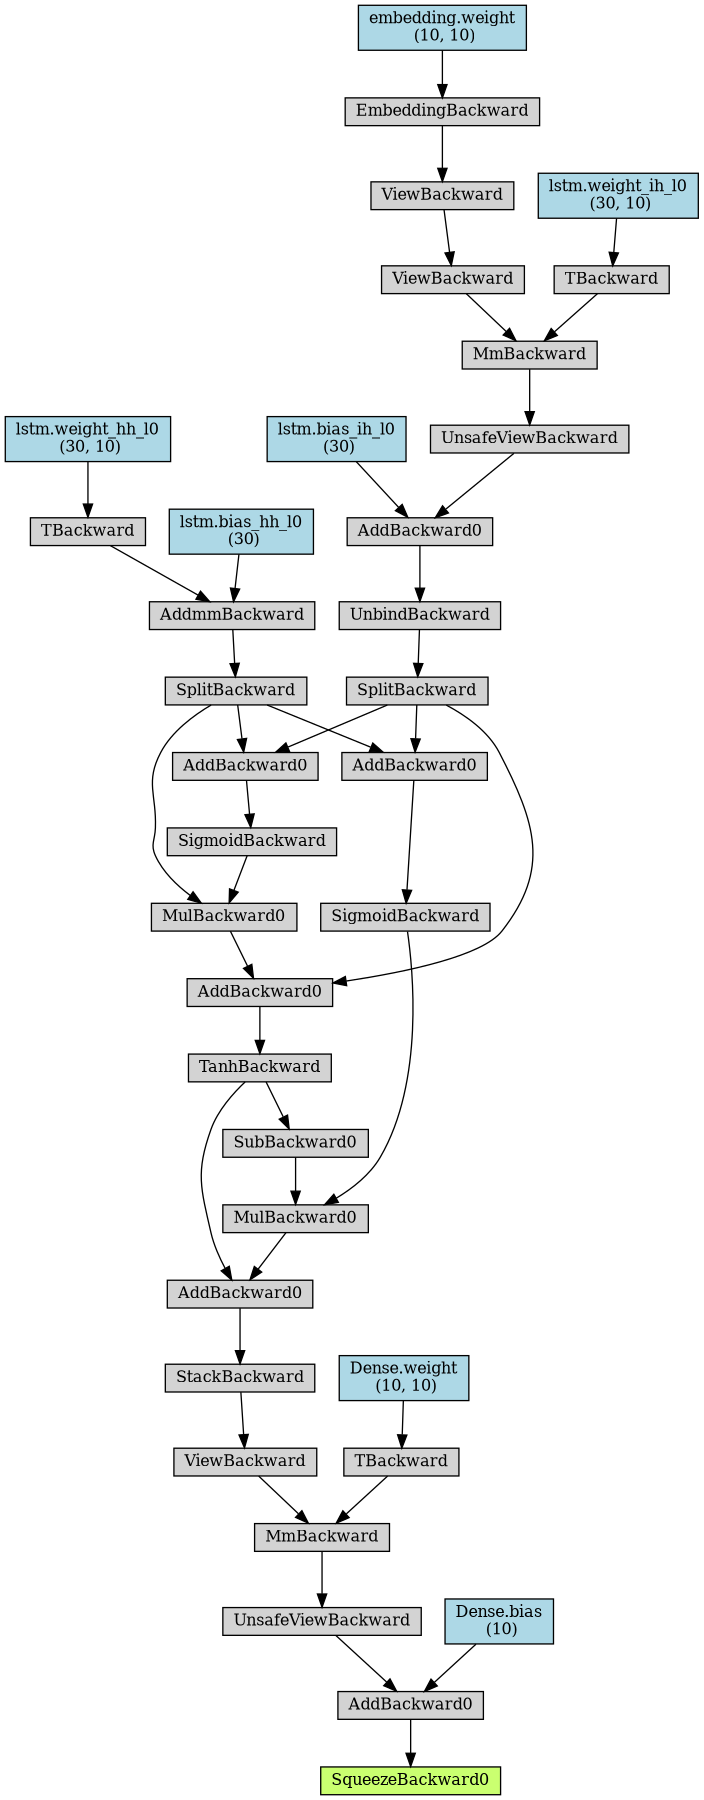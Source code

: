 digraph {
	graph [size="12,12"]
	node [align=left fontsize=12 height=0.2 ranksep=0.1 shape=box style=filled]
	140577361789560 [label=SqueezeBackward0 fillcolor=darkolivegreen1]
	140577361789672 -> 140577361789560
	140577361789672 [label=AddBackward0]
	140577361789784 -> 140577361789672
	140577361789784 [label=UnsafeViewBackward]
	140577361789952 -> 140577361789784
	140577361789952 [label=MmBackward]
	140577361790064 -> 140577361789952
	140577361790064 [label=ViewBackward]
	140577361790232 -> 140577361790064
	140577361790232 [label=StackBackward]
	140577361790344 -> 140577361790232
	140577361790344 [label=AddBackward0]
	140577361790456 -> 140577361790344
	140577361790456 [label=MulBackward0]
	140577361790624 -> 140577361790456
	140577361790624 [label=SubBackward0]
	140577361790512 -> 140577361790624
	140577361790512 [label=TanhBackward]
	140577361790848 -> 140577361790512
	140577361790848 [label=AddBackward0]
	140577361791016 -> 140577361790848
	140577361791016 [label=SplitBackward]
	140577361791184 -> 140577361791016
	140577361791184 [label=UnbindBackward]
	140577361791352 -> 140577361791184
	140577361791352 [label=AddBackward0]
	140577361791520 -> 140577361791352
	140577361791520 [label=UnsafeViewBackward]
	140577361791688 -> 140577361791520
	140577361791688 [label=MmBackward]
	140577361791856 -> 140577361791688
	140577361791856 [label=ViewBackward]
	140577361792024 -> 140577361791856
	140577361792024 [label=ViewBackward]
	140577361792192 -> 140577361792024
	140577361792192 [label=EmbeddingBackward]
	140577361792360 -> 140577361792192
	140577361792360 [label="embedding.weight
 (10, 10)" fillcolor=lightblue]
	140577361791912 -> 140577361791688
	140577361791912 [label=TBackward]
	140579804467384 -> 140577361791912
	140579804467384 [label="lstm.weight_ih_l0
 (30, 10)" fillcolor=lightblue]
	140577361791576 -> 140577361791352
	140577361791576 [label="lstm.bias_ih_l0
 (30)" fillcolor=lightblue]
	140577361791072 -> 140577361790848
	140577361791072 [label=MulBackward0]
	140577361791240 -> 140577361791072
	140577361791240 [label=SplitBackward]
	140577361792416 -> 140577361791240
	140577361792416 [label=AddmmBackward]
	140577361792080 -> 140577361792416
	140577361792080 [label="lstm.bias_hh_l0
 (30)" fillcolor=lightblue]
	140577361792584 -> 140577361792416
	140577361792584 [label=TBackward]
	140577361791744 -> 140577361792584
	140577361791744 [label="lstm.weight_hh_l0
 (30, 10)" fillcolor=lightblue]
	140577361791408 -> 140577361791072
	140577361791408 [label=SigmoidBackward]
	140577361791968 -> 140577361791408
	140577361791968 [label=AddBackward0]
	140577361791240 -> 140577361791968
	140577361791016 -> 140577361791968
	140577361790680 -> 140577361790456
	140577361790680 [label=SigmoidBackward]
	140577361790792 -> 140577361790680
	140577361790792 [label=AddBackward0]
	140577361791240 -> 140577361790792
	140577361791016 -> 140577361790792
	140577361790512 -> 140577361790344
	140577361790120 -> 140577361789952
	140577361790120 [label=TBackward]
	140577361790288 -> 140577361790120
	140577361790288 [label="Dense.weight
 (10, 10)" fillcolor=lightblue]
	140577361789840 -> 140577361789672
	140577361789840 [label="Dense.bias
 (10)" fillcolor=lightblue]
}
